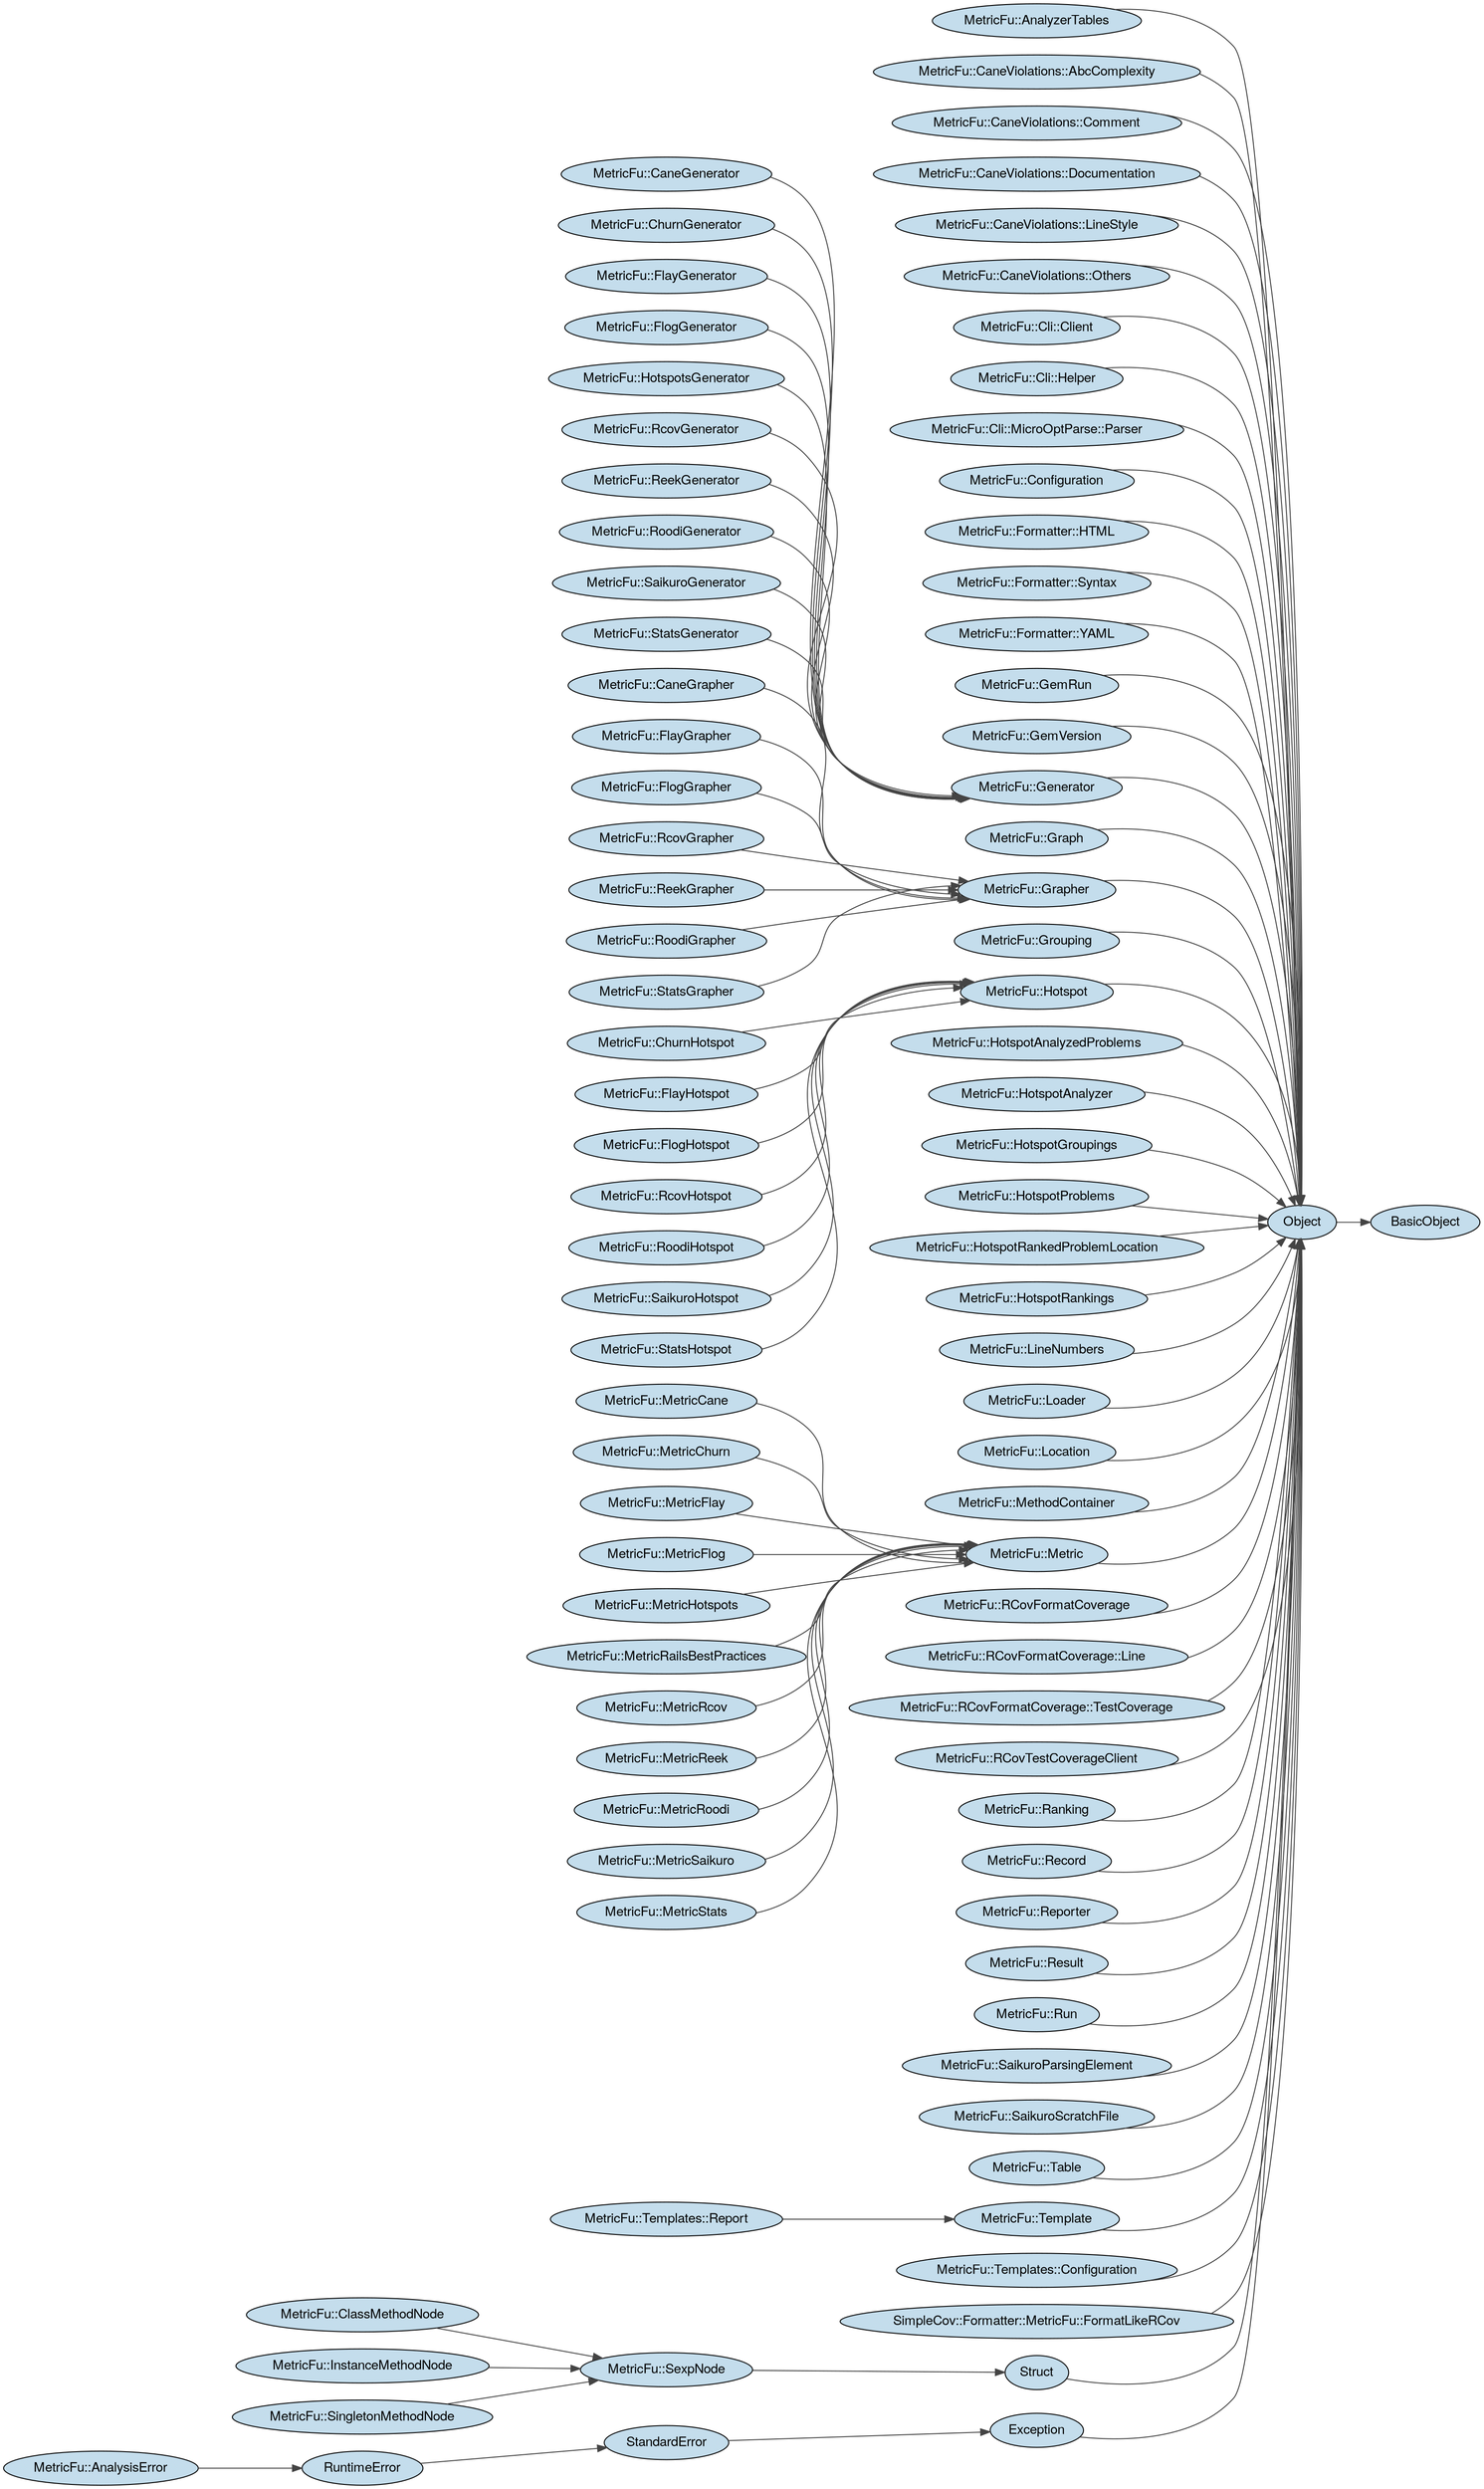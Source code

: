 digraph classes {
	graph [rotate=0, rankdir="LR"]
	node [fillcolor="#c4ddec", style="filled", fontname="HelveticaNeue"]
	edge [color="#444444"]
	Exception [label="Exception"]
	MetricFu__AnalysisError [label="MetricFu::AnalysisError"]
	MetricFu__AnalyzerTables [label="MetricFu::AnalyzerTables"]
	MetricFu__CaneGenerator [label="MetricFu::CaneGenerator"]
	MetricFu__CaneGrapher [label="MetricFu::CaneGrapher"]
	MetricFu__CaneViolations__AbcComplexity [label="MetricFu::CaneViolations::AbcComplexity"]
	MetricFu__CaneViolations__Comment [label="MetricFu::CaneViolations::Comment"]
	MetricFu__CaneViolations__Documentation [label="MetricFu::CaneViolations::Documentation"]
	MetricFu__CaneViolations__LineStyle [label="MetricFu::CaneViolations::LineStyle"]
	MetricFu__CaneViolations__Others [label="MetricFu::CaneViolations::Others"]
	MetricFu__ChurnGenerator [label="MetricFu::ChurnGenerator"]
	MetricFu__ChurnHotspot [label="MetricFu::ChurnHotspot"]
	MetricFu__ClassMethodNode [label="MetricFu::ClassMethodNode"]
	MetricFu__Cli__Client [label="MetricFu::Cli::Client"]
	MetricFu__Cli__Helper [label="MetricFu::Cli::Helper"]
	MetricFu__Cli__MicroOptParse__Parser [label="MetricFu::Cli::MicroOptParse::Parser"]
	MetricFu__Configuration [label="MetricFu::Configuration"]
	MetricFu__FlayGenerator [label="MetricFu::FlayGenerator"]
	MetricFu__FlayGrapher [label="MetricFu::FlayGrapher"]
	MetricFu__FlayHotspot [label="MetricFu::FlayHotspot"]
	MetricFu__FlogGenerator [label="MetricFu::FlogGenerator"]
	MetricFu__FlogGrapher [label="MetricFu::FlogGrapher"]
	MetricFu__FlogHotspot [label="MetricFu::FlogHotspot"]
	MetricFu__Formatter__HTML [label="MetricFu::Formatter::HTML"]
	MetricFu__Formatter__Syntax [label="MetricFu::Formatter::Syntax"]
	MetricFu__Formatter__YAML [label="MetricFu::Formatter::YAML"]
	MetricFu__GemRun [label="MetricFu::GemRun"]
	MetricFu__GemVersion [label="MetricFu::GemVersion"]
	MetricFu__Generator [label="MetricFu::Generator"]
	MetricFu__Graph [label="MetricFu::Graph"]
	MetricFu__Grapher [label="MetricFu::Grapher"]
	MetricFu__Grouping [label="MetricFu::Grouping"]
	MetricFu__Hotspot [label="MetricFu::Hotspot"]
	MetricFu__HotspotAnalyzedProblems [label="MetricFu::HotspotAnalyzedProblems"]
	MetricFu__HotspotAnalyzer [label="MetricFu::HotspotAnalyzer"]
	MetricFu__HotspotGroupings [label="MetricFu::HotspotGroupings"]
	MetricFu__HotspotProblems [label="MetricFu::HotspotProblems"]
	MetricFu__HotspotRankedProblemLocation [label="MetricFu::HotspotRankedProblemLocation"]
	MetricFu__HotspotRankings [label="MetricFu::HotspotRankings"]
	MetricFu__HotspotsGenerator [label="MetricFu::HotspotsGenerator"]
	MetricFu__InstanceMethodNode [label="MetricFu::InstanceMethodNode"]
	MetricFu__LineNumbers [label="MetricFu::LineNumbers"]
	MetricFu__Loader [label="MetricFu::Loader"]
	MetricFu__Location [label="MetricFu::Location"]
	MetricFu__MethodContainer [label="MetricFu::MethodContainer"]
	MetricFu__Metric [label="MetricFu::Metric"]
	MetricFu__MetricCane [label="MetricFu::MetricCane"]
	MetricFu__MetricChurn [label="MetricFu::MetricChurn"]
	MetricFu__MetricFlay [label="MetricFu::MetricFlay"]
	MetricFu__MetricFlog [label="MetricFu::MetricFlog"]
	MetricFu__MetricHotspots [label="MetricFu::MetricHotspots"]
	MetricFu__MetricRailsBestPractices [label="MetricFu::MetricRailsBestPractices"]
	MetricFu__MetricRcov [label="MetricFu::MetricRcov"]
	MetricFu__MetricReek [label="MetricFu::MetricReek"]
	MetricFu__MetricRoodi [label="MetricFu::MetricRoodi"]
	MetricFu__MetricSaikuro [label="MetricFu::MetricSaikuro"]
	MetricFu__MetricStats [label="MetricFu::MetricStats"]
	MetricFu__RCovFormatCoverage [label="MetricFu::RCovFormatCoverage"]
	MetricFu__RCovFormatCoverage__Line [label="MetricFu::RCovFormatCoverage::Line"]
	MetricFu__RCovFormatCoverage__TestCoverage [label="MetricFu::RCovFormatCoverage::TestCoverage"]
	MetricFu__RCovTestCoverageClient [label="MetricFu::RCovTestCoverageClient"]
	MetricFu__Ranking [label="MetricFu::Ranking"]
	MetricFu__RcovGenerator [label="MetricFu::RcovGenerator"]
	MetricFu__RcovGrapher [label="MetricFu::RcovGrapher"]
	MetricFu__RcovHotspot [label="MetricFu::RcovHotspot"]
	MetricFu__Record [label="MetricFu::Record"]
	MetricFu__ReekGenerator [label="MetricFu::ReekGenerator"]
	MetricFu__ReekGrapher [label="MetricFu::ReekGrapher"]
	MetricFu__Reporter [label="MetricFu::Reporter"]
	MetricFu__Result [label="MetricFu::Result"]
	MetricFu__RoodiGenerator [label="MetricFu::RoodiGenerator"]
	MetricFu__RoodiGrapher [label="MetricFu::RoodiGrapher"]
	MetricFu__RoodiHotspot [label="MetricFu::RoodiHotspot"]
	MetricFu__Run [label="MetricFu::Run"]
	MetricFu__SaikuroGenerator [label="MetricFu::SaikuroGenerator"]
	MetricFu__SaikuroHotspot [label="MetricFu::SaikuroHotspot"]
	MetricFu__SaikuroParsingElement [label="MetricFu::SaikuroParsingElement"]
	MetricFu__SaikuroScratchFile [label="MetricFu::SaikuroScratchFile"]
	MetricFu__SexpNode [label="MetricFu::SexpNode"]
	MetricFu__SingletonMethodNode [label="MetricFu::SingletonMethodNode"]
	MetricFu__StatsGenerator [label="MetricFu::StatsGenerator"]
	MetricFu__StatsGrapher [label="MetricFu::StatsGrapher"]
	MetricFu__StatsHotspot [label="MetricFu::StatsHotspot"]
	MetricFu__Table [label="MetricFu::Table"]
	MetricFu__Template [label="MetricFu::Template"]
	MetricFu__Templates__Configuration [label="MetricFu::Templates::Configuration"]
	MetricFu__Templates__Report [label="MetricFu::Templates::Report"]
	Object [label="Object"]
	RuntimeError [label="RuntimeError"]
	SimpleCov__Formatter__MetricFu__FormatLikeRCov [label="SimpleCov::Formatter::MetricFu::FormatLikeRCov"]
	StandardError [label="StandardError"]
	Struct [label="Struct"]
	Exception -> Object
	MetricFu__AnalysisError -> RuntimeError
	MetricFu__AnalyzerTables -> Object
	MetricFu__CaneGenerator -> MetricFu__Generator
	MetricFu__CaneGrapher -> MetricFu__Grapher
	MetricFu__CaneViolations__AbcComplexity -> Object
	MetricFu__CaneViolations__Comment -> Object
	MetricFu__CaneViolations__Documentation -> Object
	MetricFu__CaneViolations__LineStyle -> Object
	MetricFu__CaneViolations__Others -> Object
	MetricFu__ChurnGenerator -> MetricFu__Generator
	MetricFu__ChurnHotspot -> MetricFu__Hotspot
	MetricFu__ClassMethodNode -> MetricFu__SexpNode
	MetricFu__Cli__Client -> Object
	MetricFu__Cli__Helper -> Object
	MetricFu__Cli__MicroOptParse__Parser -> Object
	MetricFu__Configuration -> Object
	MetricFu__FlayGenerator -> MetricFu__Generator
	MetricFu__FlayGrapher -> MetricFu__Grapher
	MetricFu__FlayHotspot -> MetricFu__Hotspot
	MetricFu__FlogGenerator -> MetricFu__Generator
	MetricFu__FlogGrapher -> MetricFu__Grapher
	MetricFu__FlogHotspot -> MetricFu__Hotspot
	MetricFu__Formatter__HTML -> Object
	MetricFu__Formatter__Syntax -> Object
	MetricFu__Formatter__YAML -> Object
	MetricFu__GemRun -> Object
	MetricFu__GemVersion -> Object
	MetricFu__Generator -> Object
	MetricFu__Graph -> Object
	MetricFu__Grapher -> Object
	MetricFu__Grouping -> Object
	MetricFu__Hotspot -> Object
	MetricFu__HotspotAnalyzedProblems -> Object
	MetricFu__HotspotAnalyzer -> Object
	MetricFu__HotspotGroupings -> Object
	MetricFu__HotspotProblems -> Object
	MetricFu__HotspotRankedProblemLocation -> Object
	MetricFu__HotspotRankings -> Object
	MetricFu__HotspotsGenerator -> MetricFu__Generator
	MetricFu__InstanceMethodNode -> MetricFu__SexpNode
	MetricFu__LineNumbers -> Object
	MetricFu__Loader -> Object
	MetricFu__Location -> Object
	MetricFu__MethodContainer -> Object
	MetricFu__Metric -> Object
	MetricFu__MetricCane -> MetricFu__Metric
	MetricFu__MetricChurn -> MetricFu__Metric
	MetricFu__MetricFlay -> MetricFu__Metric
	MetricFu__MetricFlog -> MetricFu__Metric
	MetricFu__MetricHotspots -> MetricFu__Metric
	MetricFu__MetricRailsBestPractices -> MetricFu__Metric
	MetricFu__MetricRcov -> MetricFu__Metric
	MetricFu__MetricReek -> MetricFu__Metric
	MetricFu__MetricRoodi -> MetricFu__Metric
	MetricFu__MetricSaikuro -> MetricFu__Metric
	MetricFu__MetricStats -> MetricFu__Metric
	MetricFu__RCovFormatCoverage -> Object
	MetricFu__RCovFormatCoverage__Line -> Object
	MetricFu__RCovFormatCoverage__TestCoverage -> Object
	MetricFu__RCovTestCoverageClient -> Object
	MetricFu__Ranking -> Object
	MetricFu__RcovGenerator -> MetricFu__Generator
	MetricFu__RcovGrapher -> MetricFu__Grapher
	MetricFu__RcovHotspot -> MetricFu__Hotspot
	MetricFu__Record -> Object
	MetricFu__ReekGenerator -> MetricFu__Generator
	MetricFu__ReekGrapher -> MetricFu__Grapher
	MetricFu__Reporter -> Object
	MetricFu__Result -> Object
	MetricFu__RoodiGenerator -> MetricFu__Generator
	MetricFu__RoodiGrapher -> MetricFu__Grapher
	MetricFu__RoodiHotspot -> MetricFu__Hotspot
	MetricFu__Run -> Object
	MetricFu__SaikuroGenerator -> MetricFu__Generator
	MetricFu__SaikuroHotspot -> MetricFu__Hotspot
	MetricFu__SaikuroParsingElement -> Object
	MetricFu__SaikuroScratchFile -> Object
	MetricFu__SexpNode -> Struct
	MetricFu__SingletonMethodNode -> MetricFu__SexpNode
	MetricFu__StatsGenerator -> MetricFu__Generator
	MetricFu__StatsGrapher -> MetricFu__Grapher
	MetricFu__StatsHotspot -> MetricFu__Hotspot
	MetricFu__Table -> Object
	MetricFu__Template -> Object
	MetricFu__Templates__Configuration -> Object
	MetricFu__Templates__Report -> MetricFu__Template
	Object -> BasicObject
	RuntimeError -> StandardError
	SimpleCov__Formatter__MetricFu__FormatLikeRCov -> Object
	StandardError -> Exception
	Struct -> Object
}
